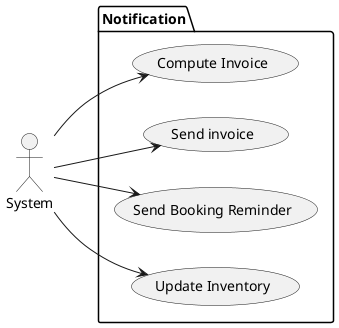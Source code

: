 @startuml
left to right direction
actor "System" as sys
package Notification {
usecase "Compute Invoice" as suc1
usecase "Send invoice" as suc2
usecase "Send Booking Reminder" as suc3
usecase "Update Inventory" as suc4
}
sys --> suc1
sys --> suc2
sys --> suc3
sys --> suc4
@enduml